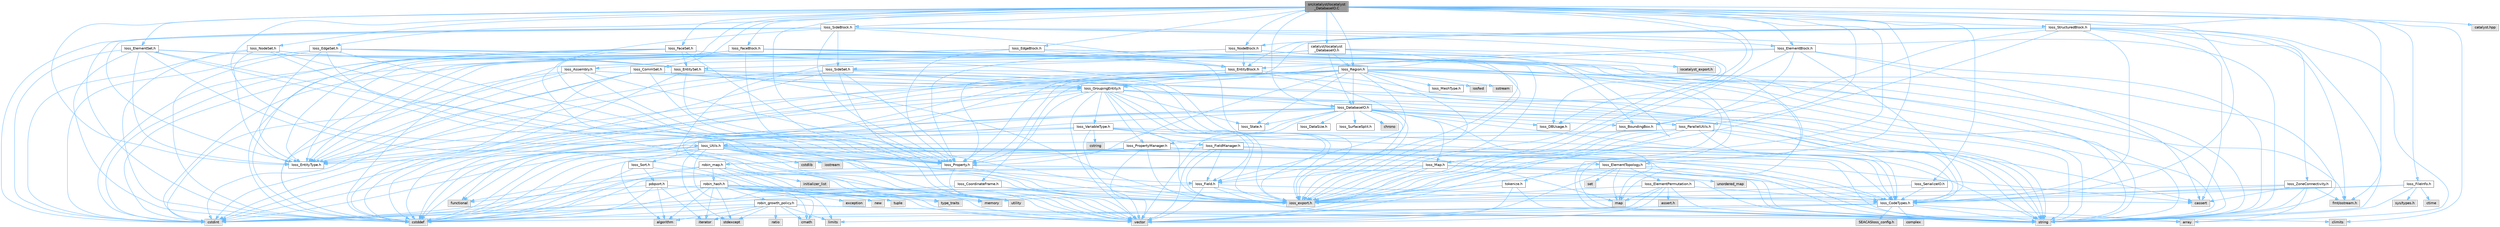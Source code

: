 digraph "src/catalyst/Iocatalyst_DatabaseIO.C"
{
 // INTERACTIVE_SVG=YES
 // LATEX_PDF_SIZE
  bgcolor="transparent";
  edge [fontname=Helvetica,fontsize=10,labelfontname=Helvetica,labelfontsize=10];
  node [fontname=Helvetica,fontsize=10,shape=box,height=0.2,width=0.4];
  Node1 [id="Node000001",label="src/catalyst/Iocatalyst\l_DatabaseIO.C",height=0.2,width=0.4,color="gray40", fillcolor="grey60", style="filled", fontcolor="black",tooltip=" "];
  Node1 -> Node2 [id="edge1_Node000001_Node000002",color="steelblue1",style="solid",tooltip=" "];
  Node2 [id="Node000002",label="tokenize.h",height=0.2,width=0.4,color="grey40", fillcolor="white", style="filled",URL="$tokenize_8h.html",tooltip=" "];
  Node2 -> Node3 [id="edge2_Node000002_Node000003",color="steelblue1",style="solid",tooltip=" "];
  Node3 [id="Node000003",label="ioss_export.h",height=0.2,width=0.4,color="grey60", fillcolor="#E0E0E0", style="filled",tooltip=" "];
  Node2 -> Node4 [id="edge3_Node000002_Node000004",color="steelblue1",style="solid",tooltip=" "];
  Node4 [id="Node000004",label="string",height=0.2,width=0.4,color="grey60", fillcolor="#E0E0E0", style="filled",tooltip=" "];
  Node2 -> Node5 [id="edge4_Node000002_Node000005",color="steelblue1",style="solid",tooltip=" "];
  Node5 [id="Node000005",label="vector",height=0.2,width=0.4,color="grey60", fillcolor="#E0E0E0", style="filled",tooltip=" "];
  Node1 -> Node6 [id="edge5_Node000001_Node000006",color="steelblue1",style="solid",tooltip=" "];
  Node6 [id="Node000006",label="Ioss_CommSet.h",height=0.2,width=0.4,color="grey40", fillcolor="white", style="filled",URL="$Ioss__CommSet_8h.html",tooltip=" "];
  Node6 -> Node3 [id="edge6_Node000006_Node000003",color="steelblue1",style="solid",tooltip=" "];
  Node6 -> Node7 [id="edge7_Node000006_Node000007",color="steelblue1",style="solid",tooltip=" "];
  Node7 [id="Node000007",label="Ioss_EntityType.h",height=0.2,width=0.4,color="grey40", fillcolor="white", style="filled",URL="$Ioss__EntityType_8h.html",tooltip=" "];
  Node6 -> Node8 [id="edge8_Node000006_Node000008",color="steelblue1",style="solid",tooltip=" "];
  Node8 [id="Node000008",label="Ioss_GroupingEntity.h",height=0.2,width=0.4,color="grey40", fillcolor="white", style="filled",URL="$Ioss__GroupingEntity_8h.html",tooltip=" "];
  Node8 -> Node3 [id="edge9_Node000008_Node000003",color="steelblue1",style="solid",tooltip=" "];
  Node8 -> Node9 [id="edge10_Node000008_Node000009",color="steelblue1",style="solid",tooltip=" "];
  Node9 [id="Node000009",label="Ioss_CodeTypes.h",height=0.2,width=0.4,color="grey40", fillcolor="white", style="filled",URL="$Ioss__CodeTypes_8h.html",tooltip=" "];
  Node9 -> Node10 [id="edge11_Node000009_Node000010",color="steelblue1",style="solid",tooltip=" "];
  Node10 [id="Node000010",label="array",height=0.2,width=0.4,color="grey60", fillcolor="#E0E0E0", style="filled",tooltip=" "];
  Node9 -> Node11 [id="edge12_Node000009_Node000011",color="steelblue1",style="solid",tooltip=" "];
  Node11 [id="Node000011",label="cstddef",height=0.2,width=0.4,color="grey60", fillcolor="#E0E0E0", style="filled",tooltip=" "];
  Node9 -> Node12 [id="edge13_Node000009_Node000012",color="steelblue1",style="solid",tooltip=" "];
  Node12 [id="Node000012",label="cstdint",height=0.2,width=0.4,color="grey60", fillcolor="#E0E0E0", style="filled",tooltip=" "];
  Node9 -> Node4 [id="edge14_Node000009_Node000004",color="steelblue1",style="solid",tooltip=" "];
  Node9 -> Node5 [id="edge15_Node000009_Node000005",color="steelblue1",style="solid",tooltip=" "];
  Node9 -> Node13 [id="edge16_Node000009_Node000013",color="steelblue1",style="solid",tooltip=" "];
  Node13 [id="Node000013",label="SEACASIoss_config.h",height=0.2,width=0.4,color="grey60", fillcolor="#E0E0E0", style="filled",tooltip=" "];
  Node9 -> Node14 [id="edge17_Node000009_Node000014",color="steelblue1",style="solid",tooltip=" "];
  Node14 [id="Node000014",label="complex",height=0.2,width=0.4,color="grey60", fillcolor="#E0E0E0", style="filled",tooltip=" "];
  Node8 -> Node15 [id="edge18_Node000008_Node000015",color="steelblue1",style="solid",tooltip=" "];
  Node15 [id="Node000015",label="Ioss_DatabaseIO.h",height=0.2,width=0.4,color="grey40", fillcolor="white", style="filled",URL="$Ioss__DatabaseIO_8h.html",tooltip=" "];
  Node15 -> Node3 [id="edge19_Node000015_Node000003",color="steelblue1",style="solid",tooltip=" "];
  Node15 -> Node16 [id="edge20_Node000015_Node000016",color="steelblue1",style="solid",tooltip=" "];
  Node16 [id="Node000016",label="Ioss_BoundingBox.h",height=0.2,width=0.4,color="grey40", fillcolor="white", style="filled",URL="$Ioss__BoundingBox_8h.html",tooltip=" "];
  Node16 -> Node3 [id="edge21_Node000016_Node000003",color="steelblue1",style="solid",tooltip=" "];
  Node15 -> Node9 [id="edge22_Node000015_Node000009",color="steelblue1",style="solid",tooltip=" "];
  Node15 -> Node17 [id="edge23_Node000015_Node000017",color="steelblue1",style="solid",tooltip=" "];
  Node17 [id="Node000017",label="Ioss_DBUsage.h",height=0.2,width=0.4,color="grey40", fillcolor="white", style="filled",URL="$Ioss__DBUsage_8h.html",tooltip=" "];
  Node15 -> Node18 [id="edge24_Node000015_Node000018",color="steelblue1",style="solid",tooltip=" "];
  Node18 [id="Node000018",label="Ioss_DataSize.h",height=0.2,width=0.4,color="grey40", fillcolor="white", style="filled",URL="$Ioss__DataSize_8h.html",tooltip=" "];
  Node15 -> Node7 [id="edge25_Node000015_Node000007",color="steelblue1",style="solid",tooltip=" "];
  Node15 -> Node19 [id="edge26_Node000015_Node000019",color="steelblue1",style="solid",tooltip=" "];
  Node19 [id="Node000019",label="Ioss_Map.h",height=0.2,width=0.4,color="grey40", fillcolor="white", style="filled",URL="$Ioss__Map_8h.html",tooltip=" "];
  Node19 -> Node3 [id="edge27_Node000019_Node000003",color="steelblue1",style="solid",tooltip=" "];
  Node19 -> Node9 [id="edge28_Node000019_Node000009",color="steelblue1",style="solid",tooltip=" "];
  Node19 -> Node20 [id="edge29_Node000019_Node000020",color="steelblue1",style="solid",tooltip=" "];
  Node20 [id="Node000020",label="Ioss_Field.h",height=0.2,width=0.4,color="grey40", fillcolor="white", style="filled",URL="$Ioss__Field_8h.html",tooltip=" "];
  Node20 -> Node3 [id="edge30_Node000020_Node000003",color="steelblue1",style="solid",tooltip=" "];
  Node20 -> Node9 [id="edge31_Node000020_Node000009",color="steelblue1",style="solid",tooltip=" "];
  Node20 -> Node11 [id="edge32_Node000020_Node000011",color="steelblue1",style="solid",tooltip=" "];
  Node20 -> Node4 [id="edge33_Node000020_Node000004",color="steelblue1",style="solid",tooltip=" "];
  Node20 -> Node5 [id="edge34_Node000020_Node000005",color="steelblue1",style="solid",tooltip=" "];
  Node19 -> Node11 [id="edge35_Node000019_Node000011",color="steelblue1",style="solid",tooltip=" "];
  Node19 -> Node12 [id="edge36_Node000019_Node000012",color="steelblue1",style="solid",tooltip=" "];
  Node19 -> Node4 [id="edge37_Node000019_Node000004",color="steelblue1",style="solid",tooltip=" "];
  Node19 -> Node5 [id="edge38_Node000019_Node000005",color="steelblue1",style="solid",tooltip=" "];
  Node19 -> Node21 [id="edge39_Node000019_Node000021",color="steelblue1",style="solid",tooltip=" "];
  Node21 [id="Node000021",label="unordered_map",height=0.2,width=0.4,color="grey60", fillcolor="#E0E0E0", style="filled",tooltip=" "];
  Node15 -> Node22 [id="edge40_Node000015_Node000022",color="steelblue1",style="solid",tooltip=" "];
  Node22 [id="Node000022",label="Ioss_ParallelUtils.h",height=0.2,width=0.4,color="grey40", fillcolor="white", style="filled",URL="$Ioss__ParallelUtils_8h.html",tooltip=" "];
  Node22 -> Node3 [id="edge41_Node000022_Node000003",color="steelblue1",style="solid",tooltip=" "];
  Node22 -> Node9 [id="edge42_Node000022_Node000009",color="steelblue1",style="solid",tooltip=" "];
  Node22 -> Node23 [id="edge43_Node000022_Node000023",color="steelblue1",style="solid",tooltip=" "];
  Node23 [id="Node000023",label="Ioss_Utils.h",height=0.2,width=0.4,color="grey40", fillcolor="white", style="filled",URL="$Ioss__Utils_8h.html",tooltip=" "];
  Node23 -> Node3 [id="edge44_Node000023_Node000003",color="steelblue1",style="solid",tooltip=" "];
  Node23 -> Node9 [id="edge45_Node000023_Node000009",color="steelblue1",style="solid",tooltip=" "];
  Node23 -> Node24 [id="edge46_Node000023_Node000024",color="steelblue1",style="solid",tooltip=" "];
  Node24 [id="Node000024",label="Ioss_ElementTopology.h",height=0.2,width=0.4,color="grey40", fillcolor="white", style="filled",URL="$Ioss__ElementTopology_8h.html",tooltip=" "];
  Node24 -> Node3 [id="edge47_Node000024_Node000003",color="steelblue1",style="solid",tooltip=" "];
  Node24 -> Node9 [id="edge48_Node000024_Node000009",color="steelblue1",style="solid",tooltip=" "];
  Node24 -> Node25 [id="edge49_Node000024_Node000025",color="steelblue1",style="solid",tooltip=" "];
  Node25 [id="Node000025",label="Ioss_ElementPermutation.h",height=0.2,width=0.4,color="grey40", fillcolor="white", style="filled",URL="$Ioss__ElementPermutation_8h.html",tooltip=" "];
  Node25 -> Node3 [id="edge50_Node000025_Node000003",color="steelblue1",style="solid",tooltip=" "];
  Node25 -> Node9 [id="edge51_Node000025_Node000009",color="steelblue1",style="solid",tooltip=" "];
  Node25 -> Node26 [id="edge52_Node000025_Node000026",color="steelblue1",style="solid",tooltip=" "];
  Node26 [id="Node000026",label="assert.h",height=0.2,width=0.4,color="grey60", fillcolor="#E0E0E0", style="filled",tooltip=" "];
  Node25 -> Node27 [id="edge53_Node000025_Node000027",color="steelblue1",style="solid",tooltip=" "];
  Node27 [id="Node000027",label="limits",height=0.2,width=0.4,color="grey60", fillcolor="#E0E0E0", style="filled",tooltip=" "];
  Node25 -> Node28 [id="edge54_Node000025_Node000028",color="steelblue1",style="solid",tooltip=" "];
  Node28 [id="Node000028",label="map",height=0.2,width=0.4,color="grey60", fillcolor="#E0E0E0", style="filled",tooltip=" "];
  Node25 -> Node4 [id="edge55_Node000025_Node000004",color="steelblue1",style="solid",tooltip=" "];
  Node25 -> Node5 [id="edge56_Node000025_Node000005",color="steelblue1",style="solid",tooltip=" "];
  Node24 -> Node28 [id="edge57_Node000024_Node000028",color="steelblue1",style="solid",tooltip=" "];
  Node24 -> Node29 [id="edge58_Node000024_Node000029",color="steelblue1",style="solid",tooltip=" "];
  Node29 [id="Node000029",label="set",height=0.2,width=0.4,color="grey60", fillcolor="#E0E0E0", style="filled",tooltip=" "];
  Node24 -> Node4 [id="edge59_Node000024_Node000004",color="steelblue1",style="solid",tooltip=" "];
  Node24 -> Node5 [id="edge60_Node000024_Node000005",color="steelblue1",style="solid",tooltip=" "];
  Node23 -> Node7 [id="edge61_Node000023_Node000007",color="steelblue1",style="solid",tooltip=" "];
  Node23 -> Node20 [id="edge62_Node000023_Node000020",color="steelblue1",style="solid",tooltip=" "];
  Node23 -> Node30 [id="edge63_Node000023_Node000030",color="steelblue1",style="solid",tooltip=" "];
  Node30 [id="Node000030",label="Ioss_Property.h",height=0.2,width=0.4,color="grey40", fillcolor="white", style="filled",URL="$Ioss__Property_8h.html",tooltip=" "];
  Node30 -> Node3 [id="edge64_Node000030_Node000003",color="steelblue1",style="solid",tooltip=" "];
  Node30 -> Node12 [id="edge65_Node000030_Node000012",color="steelblue1",style="solid",tooltip=" "];
  Node30 -> Node4 [id="edge66_Node000030_Node000004",color="steelblue1",style="solid",tooltip=" "];
  Node30 -> Node5 [id="edge67_Node000030_Node000005",color="steelblue1",style="solid",tooltip=" "];
  Node23 -> Node31 [id="edge68_Node000023_Node000031",color="steelblue1",style="solid",tooltip=" "];
  Node31 [id="Node000031",label="Ioss_Sort.h",height=0.2,width=0.4,color="grey40", fillcolor="white", style="filled",URL="$Ioss__Sort_8h.html",tooltip=" "];
  Node31 -> Node32 [id="edge69_Node000031_Node000032",color="steelblue1",style="solid",tooltip=" "];
  Node32 [id="Node000032",label="pdqsort.h",height=0.2,width=0.4,color="grey40", fillcolor="white", style="filled",URL="$pdqsort_8h.html",tooltip=" "];
  Node32 -> Node33 [id="edge70_Node000032_Node000033",color="steelblue1",style="solid",tooltip=" "];
  Node33 [id="Node000033",label="algorithm",height=0.2,width=0.4,color="grey60", fillcolor="#E0E0E0", style="filled",tooltip=" "];
  Node32 -> Node11 [id="edge71_Node000032_Node000011",color="steelblue1",style="solid",tooltip=" "];
  Node32 -> Node34 [id="edge72_Node000032_Node000034",color="steelblue1",style="solid",tooltip=" "];
  Node34 [id="Node000034",label="functional",height=0.2,width=0.4,color="grey60", fillcolor="#E0E0E0", style="filled",tooltip=" "];
  Node32 -> Node35 [id="edge73_Node000032_Node000035",color="steelblue1",style="solid",tooltip=" "];
  Node35 [id="Node000035",label="iterator",height=0.2,width=0.4,color="grey60", fillcolor="#E0E0E0", style="filled",tooltip=" "];
  Node32 -> Node36 [id="edge74_Node000032_Node000036",color="steelblue1",style="solid",tooltip=" "];
  Node36 [id="Node000036",label="utility",height=0.2,width=0.4,color="grey60", fillcolor="#E0E0E0", style="filled",tooltip=" "];
  Node31 -> Node11 [id="edge75_Node000031_Node000011",color="steelblue1",style="solid",tooltip=" "];
  Node31 -> Node5 [id="edge76_Node000031_Node000005",color="steelblue1",style="solid",tooltip=" "];
  Node23 -> Node33 [id="edge77_Node000023_Node000033",color="steelblue1",style="solid",tooltip=" "];
  Node23 -> Node37 [id="edge78_Node000023_Node000037",color="steelblue1",style="solid",tooltip=" "];
  Node37 [id="Node000037",label="cassert",height=0.2,width=0.4,color="grey60", fillcolor="#E0E0E0", style="filled",tooltip=" "];
  Node23 -> Node38 [id="edge79_Node000023_Node000038",color="steelblue1",style="solid",tooltip=" "];
  Node38 [id="Node000038",label="cmath",height=0.2,width=0.4,color="grey60", fillcolor="#E0E0E0", style="filled",tooltip=" "];
  Node23 -> Node11 [id="edge80_Node000023_Node000011",color="steelblue1",style="solid",tooltip=" "];
  Node23 -> Node12 [id="edge81_Node000023_Node000012",color="steelblue1",style="solid",tooltip=" "];
  Node23 -> Node39 [id="edge82_Node000023_Node000039",color="steelblue1",style="solid",tooltip=" "];
  Node39 [id="Node000039",label="cstdlib",height=0.2,width=0.4,color="grey60", fillcolor="#E0E0E0", style="filled",tooltip=" "];
  Node23 -> Node40 [id="edge83_Node000023_Node000040",color="steelblue1",style="solid",tooltip=" "];
  Node40 [id="Node000040",label="iostream",height=0.2,width=0.4,color="grey60", fillcolor="#E0E0E0", style="filled",tooltip=" "];
  Node23 -> Node41 [id="edge84_Node000023_Node000041",color="steelblue1",style="solid",tooltip=" "];
  Node41 [id="Node000041",label="stdexcept",height=0.2,width=0.4,color="grey60", fillcolor="#E0E0E0", style="filled",tooltip=" "];
  Node23 -> Node4 [id="edge85_Node000023_Node000004",color="steelblue1",style="solid",tooltip=" "];
  Node23 -> Node5 [id="edge86_Node000023_Node000005",color="steelblue1",style="solid",tooltip=" "];
  Node22 -> Node37 [id="edge87_Node000022_Node000037",color="steelblue1",style="solid",tooltip=" "];
  Node22 -> Node11 [id="edge88_Node000022_Node000011",color="steelblue1",style="solid",tooltip=" "];
  Node22 -> Node4 [id="edge89_Node000022_Node000004",color="steelblue1",style="solid",tooltip=" "];
  Node22 -> Node5 [id="edge90_Node000022_Node000005",color="steelblue1",style="solid",tooltip=" "];
  Node15 -> Node42 [id="edge91_Node000015_Node000042",color="steelblue1",style="solid",tooltip=" "];
  Node42 [id="Node000042",label="Ioss_PropertyManager.h",height=0.2,width=0.4,color="grey40", fillcolor="white", style="filled",URL="$Ioss__PropertyManager_8h.html",tooltip=" "];
  Node42 -> Node3 [id="edge92_Node000042_Node000003",color="steelblue1",style="solid",tooltip=" "];
  Node42 -> Node9 [id="edge93_Node000042_Node000009",color="steelblue1",style="solid",tooltip=" "];
  Node42 -> Node30 [id="edge94_Node000042_Node000030",color="steelblue1",style="solid",tooltip=" "];
  Node42 -> Node11 [id="edge95_Node000042_Node000011",color="steelblue1",style="solid",tooltip=" "];
  Node42 -> Node4 [id="edge96_Node000042_Node000004",color="steelblue1",style="solid",tooltip=" "];
  Node42 -> Node5 [id="edge97_Node000042_Node000005",color="steelblue1",style="solid",tooltip=" "];
  Node42 -> Node43 [id="edge98_Node000042_Node000043",color="steelblue1",style="solid",tooltip=" "];
  Node43 [id="Node000043",label="robin_map.h",height=0.2,width=0.4,color="grey40", fillcolor="white", style="filled",URL="$robin__map_8h.html",tooltip=" "];
  Node43 -> Node11 [id="edge99_Node000043_Node000011",color="steelblue1",style="solid",tooltip=" "];
  Node43 -> Node34 [id="edge100_Node000043_Node000034",color="steelblue1",style="solid",tooltip=" "];
  Node43 -> Node44 [id="edge101_Node000043_Node000044",color="steelblue1",style="solid",tooltip=" "];
  Node44 [id="Node000044",label="initializer_list",height=0.2,width=0.4,color="grey60", fillcolor="#E0E0E0", style="filled",tooltip=" "];
  Node43 -> Node45 [id="edge102_Node000043_Node000045",color="steelblue1",style="solid",tooltip=" "];
  Node45 [id="Node000045",label="memory",height=0.2,width=0.4,color="grey60", fillcolor="#E0E0E0", style="filled",tooltip=" "];
  Node43 -> Node46 [id="edge103_Node000043_Node000046",color="steelblue1",style="solid",tooltip=" "];
  Node46 [id="Node000046",label="type_traits",height=0.2,width=0.4,color="grey60", fillcolor="#E0E0E0", style="filled",tooltip=" "];
  Node43 -> Node36 [id="edge104_Node000043_Node000036",color="steelblue1",style="solid",tooltip=" "];
  Node43 -> Node47 [id="edge105_Node000043_Node000047",color="steelblue1",style="solid",tooltip=" "];
  Node47 [id="Node000047",label="robin_hash.h",height=0.2,width=0.4,color="grey40", fillcolor="white", style="filled",URL="$robin__hash_8h.html",tooltip=" "];
  Node47 -> Node33 [id="edge106_Node000047_Node000033",color="steelblue1",style="solid",tooltip=" "];
  Node47 -> Node37 [id="edge107_Node000047_Node000037",color="steelblue1",style="solid",tooltip=" "];
  Node47 -> Node38 [id="edge108_Node000047_Node000038",color="steelblue1",style="solid",tooltip=" "];
  Node47 -> Node11 [id="edge109_Node000047_Node000011",color="steelblue1",style="solid",tooltip=" "];
  Node47 -> Node12 [id="edge110_Node000047_Node000012",color="steelblue1",style="solid",tooltip=" "];
  Node47 -> Node48 [id="edge111_Node000047_Node000048",color="steelblue1",style="solid",tooltip=" "];
  Node48 [id="Node000048",label="exception",height=0.2,width=0.4,color="grey60", fillcolor="#E0E0E0", style="filled",tooltip=" "];
  Node47 -> Node35 [id="edge112_Node000047_Node000035",color="steelblue1",style="solid",tooltip=" "];
  Node47 -> Node27 [id="edge113_Node000047_Node000027",color="steelblue1",style="solid",tooltip=" "];
  Node47 -> Node45 [id="edge114_Node000047_Node000045",color="steelblue1",style="solid",tooltip=" "];
  Node47 -> Node49 [id="edge115_Node000047_Node000049",color="steelblue1",style="solid",tooltip=" "];
  Node49 [id="Node000049",label="new",height=0.2,width=0.4,color="grey60", fillcolor="#E0E0E0", style="filled",tooltip=" "];
  Node47 -> Node41 [id="edge116_Node000047_Node000041",color="steelblue1",style="solid",tooltip=" "];
  Node47 -> Node50 [id="edge117_Node000047_Node000050",color="steelblue1",style="solid",tooltip=" "];
  Node50 [id="Node000050",label="tuple",height=0.2,width=0.4,color="grey60", fillcolor="#E0E0E0", style="filled",tooltip=" "];
  Node47 -> Node46 [id="edge118_Node000047_Node000046",color="steelblue1",style="solid",tooltip=" "];
  Node47 -> Node36 [id="edge119_Node000047_Node000036",color="steelblue1",style="solid",tooltip=" "];
  Node47 -> Node5 [id="edge120_Node000047_Node000005",color="steelblue1",style="solid",tooltip=" "];
  Node47 -> Node51 [id="edge121_Node000047_Node000051",color="steelblue1",style="solid",tooltip=" "];
  Node51 [id="Node000051",label="robin_growth_policy.h",height=0.2,width=0.4,color="grey40", fillcolor="white", style="filled",URL="$robin__growth__policy_8h.html",tooltip=" "];
  Node51 -> Node33 [id="edge122_Node000051_Node000033",color="steelblue1",style="solid",tooltip=" "];
  Node51 -> Node10 [id="edge123_Node000051_Node000010",color="steelblue1",style="solid",tooltip=" "];
  Node51 -> Node52 [id="edge124_Node000051_Node000052",color="steelblue1",style="solid",tooltip=" "];
  Node52 [id="Node000052",label="climits",height=0.2,width=0.4,color="grey60", fillcolor="#E0E0E0", style="filled",tooltip=" "];
  Node51 -> Node38 [id="edge125_Node000051_Node000038",color="steelblue1",style="solid",tooltip=" "];
  Node51 -> Node11 [id="edge126_Node000051_Node000011",color="steelblue1",style="solid",tooltip=" "];
  Node51 -> Node12 [id="edge127_Node000051_Node000012",color="steelblue1",style="solid",tooltip=" "];
  Node51 -> Node35 [id="edge128_Node000051_Node000035",color="steelblue1",style="solid",tooltip=" "];
  Node51 -> Node27 [id="edge129_Node000051_Node000027",color="steelblue1",style="solid",tooltip=" "];
  Node51 -> Node53 [id="edge130_Node000051_Node000053",color="steelblue1",style="solid",tooltip=" "];
  Node53 [id="Node000053",label="ratio",height=0.2,width=0.4,color="grey60", fillcolor="#E0E0E0", style="filled",tooltip=" "];
  Node51 -> Node41 [id="edge131_Node000051_Node000041",color="steelblue1",style="solid",tooltip=" "];
  Node15 -> Node54 [id="edge132_Node000015_Node000054",color="steelblue1",style="solid",tooltip=" "];
  Node54 [id="Node000054",label="Ioss_State.h",height=0.2,width=0.4,color="grey40", fillcolor="white", style="filled",URL="$Ioss__State_8h.html",tooltip=" "];
  Node15 -> Node55 [id="edge133_Node000015_Node000055",color="steelblue1",style="solid",tooltip=" "];
  Node55 [id="Node000055",label="Ioss_SurfaceSplit.h",height=0.2,width=0.4,color="grey40", fillcolor="white", style="filled",URL="$Ioss__SurfaceSplit_8h.html",tooltip=" "];
  Node15 -> Node56 [id="edge134_Node000015_Node000056",color="steelblue1",style="solid",tooltip=" "];
  Node56 [id="Node000056",label="chrono",height=0.2,width=0.4,color="grey60", fillcolor="#E0E0E0", style="filled",tooltip=" "];
  Node15 -> Node11 [id="edge135_Node000015_Node000011",color="steelblue1",style="solid",tooltip=" "];
  Node15 -> Node12 [id="edge136_Node000015_Node000012",color="steelblue1",style="solid",tooltip=" "];
  Node15 -> Node28 [id="edge137_Node000015_Node000028",color="steelblue1",style="solid",tooltip=" "];
  Node15 -> Node4 [id="edge138_Node000015_Node000004",color="steelblue1",style="solid",tooltip=" "];
  Node15 -> Node36 [id="edge139_Node000015_Node000036",color="steelblue1",style="solid",tooltip=" "];
  Node15 -> Node5 [id="edge140_Node000015_Node000005",color="steelblue1",style="solid",tooltip=" "];
  Node8 -> Node7 [id="edge141_Node000008_Node000007",color="steelblue1",style="solid",tooltip=" "];
  Node8 -> Node20 [id="edge142_Node000008_Node000020",color="steelblue1",style="solid",tooltip=" "];
  Node8 -> Node57 [id="edge143_Node000008_Node000057",color="steelblue1",style="solid",tooltip=" "];
  Node57 [id="Node000057",label="Ioss_FieldManager.h",height=0.2,width=0.4,color="grey40", fillcolor="white", style="filled",URL="$Ioss__FieldManager_8h.html",tooltip=" "];
  Node57 -> Node3 [id="edge144_Node000057_Node000003",color="steelblue1",style="solid",tooltip=" "];
  Node57 -> Node9 [id="edge145_Node000057_Node000009",color="steelblue1",style="solid",tooltip=" "];
  Node57 -> Node20 [id="edge146_Node000057_Node000020",color="steelblue1",style="solid",tooltip=" "];
  Node57 -> Node11 [id="edge147_Node000057_Node000011",color="steelblue1",style="solid",tooltip=" "];
  Node57 -> Node4 [id="edge148_Node000057_Node000004",color="steelblue1",style="solid",tooltip=" "];
  Node57 -> Node5 [id="edge149_Node000057_Node000005",color="steelblue1",style="solid",tooltip=" "];
  Node57 -> Node43 [id="edge150_Node000057_Node000043",color="steelblue1",style="solid",tooltip=" "];
  Node8 -> Node30 [id="edge151_Node000008_Node000030",color="steelblue1",style="solid",tooltip=" "];
  Node8 -> Node42 [id="edge152_Node000008_Node000042",color="steelblue1",style="solid",tooltip=" "];
  Node8 -> Node54 [id="edge153_Node000008_Node000054",color="steelblue1",style="solid",tooltip=" "];
  Node8 -> Node58 [id="edge154_Node000008_Node000058",color="steelblue1",style="solid",tooltip=" "];
  Node58 [id="Node000058",label="Ioss_VariableType.h",height=0.2,width=0.4,color="grey40", fillcolor="white", style="filled",URL="$Ioss__VariableType_8h.html",tooltip=" "];
  Node58 -> Node3 [id="edge155_Node000058_Node000003",color="steelblue1",style="solid",tooltip=" "];
  Node58 -> Node9 [id="edge156_Node000058_Node000009",color="steelblue1",style="solid",tooltip=" "];
  Node58 -> Node23 [id="edge157_Node000058_Node000023",color="steelblue1",style="solid",tooltip=" "];
  Node58 -> Node59 [id="edge158_Node000058_Node000059",color="steelblue1",style="solid",tooltip=" "];
  Node59 [id="Node000059",label="cstring",height=0.2,width=0.4,color="grey60", fillcolor="#E0E0E0", style="filled",tooltip=" "];
  Node58 -> Node34 [id="edge159_Node000058_Node000034",color="steelblue1",style="solid",tooltip=" "];
  Node58 -> Node28 [id="edge160_Node000058_Node000028",color="steelblue1",style="solid",tooltip=" "];
  Node58 -> Node4 [id="edge161_Node000058_Node000004",color="steelblue1",style="solid",tooltip=" "];
  Node58 -> Node5 [id="edge162_Node000058_Node000005",color="steelblue1",style="solid",tooltip=" "];
  Node8 -> Node11 [id="edge163_Node000008_Node000011",color="steelblue1",style="solid",tooltip=" "];
  Node8 -> Node12 [id="edge164_Node000008_Node000012",color="steelblue1",style="solid",tooltip=" "];
  Node8 -> Node4 [id="edge165_Node000008_Node000004",color="steelblue1",style="solid",tooltip=" "];
  Node8 -> Node5 [id="edge166_Node000008_Node000005",color="steelblue1",style="solid",tooltip=" "];
  Node6 -> Node30 [id="edge167_Node000006_Node000030",color="steelblue1",style="solid",tooltip=" "];
  Node6 -> Node11 [id="edge168_Node000006_Node000011",color="steelblue1",style="solid",tooltip=" "];
  Node6 -> Node12 [id="edge169_Node000006_Node000012",color="steelblue1",style="solid",tooltip=" "];
  Node6 -> Node4 [id="edge170_Node000006_Node000004",color="steelblue1",style="solid",tooltip=" "];
  Node1 -> Node17 [id="edge171_Node000001_Node000017",color="steelblue1",style="solid",tooltip=" "];
  Node1 -> Node15 [id="edge172_Node000001_Node000015",color="steelblue1",style="solid",tooltip=" "];
  Node1 -> Node60 [id="edge173_Node000001_Node000060",color="steelblue1",style="solid",tooltip=" "];
  Node60 [id="Node000060",label="Ioss_EdgeBlock.h",height=0.2,width=0.4,color="grey40", fillcolor="white", style="filled",URL="$Ioss__EdgeBlock_8h.html",tooltip=" "];
  Node60 -> Node3 [id="edge174_Node000060_Node000003",color="steelblue1",style="solid",tooltip=" "];
  Node60 -> Node7 [id="edge175_Node000060_Node000007",color="steelblue1",style="solid",tooltip=" "];
  Node60 -> Node61 [id="edge176_Node000060_Node000061",color="steelblue1",style="solid",tooltip=" "];
  Node61 [id="Node000061",label="Ioss_EntityBlock.h",height=0.2,width=0.4,color="grey40", fillcolor="white", style="filled",URL="$Ioss__EntityBlock_8h.html",tooltip=" "];
  Node61 -> Node3 [id="edge177_Node000061_Node000003",color="steelblue1",style="solid",tooltip=" "];
  Node61 -> Node8 [id="edge178_Node000061_Node000008",color="steelblue1",style="solid",tooltip=" "];
  Node61 -> Node30 [id="edge179_Node000061_Node000030",color="steelblue1",style="solid",tooltip=" "];
  Node61 -> Node11 [id="edge180_Node000061_Node000011",color="steelblue1",style="solid",tooltip=" "];
  Node61 -> Node4 [id="edge181_Node000061_Node000004",color="steelblue1",style="solid",tooltip=" "];
  Node60 -> Node30 [id="edge182_Node000060_Node000030",color="steelblue1",style="solid",tooltip=" "];
  Node60 -> Node11 [id="edge183_Node000060_Node000011",color="steelblue1",style="solid",tooltip=" "];
  Node60 -> Node12 [id="edge184_Node000060_Node000012",color="steelblue1",style="solid",tooltip=" "];
  Node60 -> Node4 [id="edge185_Node000060_Node000004",color="steelblue1",style="solid",tooltip=" "];
  Node1 -> Node62 [id="edge186_Node000001_Node000062",color="steelblue1",style="solid",tooltip=" "];
  Node62 [id="Node000062",label="Ioss_EdgeSet.h",height=0.2,width=0.4,color="grey40", fillcolor="white", style="filled",URL="$Ioss__EdgeSet_8h.html",tooltip=" "];
  Node62 -> Node3 [id="edge187_Node000062_Node000003",color="steelblue1",style="solid",tooltip=" "];
  Node62 -> Node7 [id="edge188_Node000062_Node000007",color="steelblue1",style="solid",tooltip=" "];
  Node62 -> Node30 [id="edge189_Node000062_Node000030",color="steelblue1",style="solid",tooltip=" "];
  Node62 -> Node63 [id="edge190_Node000062_Node000063",color="steelblue1",style="solid",tooltip=" "];
  Node63 [id="Node000063",label="Ioss_EntitySet.h",height=0.2,width=0.4,color="grey40", fillcolor="white", style="filled",URL="$Ioss__EntitySet_8h.html",tooltip=" "];
  Node63 -> Node3 [id="edge191_Node000063_Node000003",color="steelblue1",style="solid",tooltip=" "];
  Node63 -> Node8 [id="edge192_Node000063_Node000008",color="steelblue1",style="solid",tooltip=" "];
  Node63 -> Node30 [id="edge193_Node000063_Node000030",color="steelblue1",style="solid",tooltip=" "];
  Node63 -> Node11 [id="edge194_Node000063_Node000011",color="steelblue1",style="solid",tooltip=" "];
  Node63 -> Node4 [id="edge195_Node000063_Node000004",color="steelblue1",style="solid",tooltip=" "];
  Node62 -> Node11 [id="edge196_Node000062_Node000011",color="steelblue1",style="solid",tooltip=" "];
  Node62 -> Node12 [id="edge197_Node000062_Node000012",color="steelblue1",style="solid",tooltip=" "];
  Node62 -> Node4 [id="edge198_Node000062_Node000004",color="steelblue1",style="solid",tooltip=" "];
  Node62 -> Node5 [id="edge199_Node000062_Node000005",color="steelblue1",style="solid",tooltip=" "];
  Node1 -> Node64 [id="edge200_Node000001_Node000064",color="steelblue1",style="solid",tooltip=" "];
  Node64 [id="Node000064",label="Ioss_ElementBlock.h",height=0.2,width=0.4,color="grey40", fillcolor="white", style="filled",URL="$Ioss__ElementBlock_8h.html",tooltip=" "];
  Node64 -> Node3 [id="edge201_Node000064_Node000003",color="steelblue1",style="solid",tooltip=" "];
  Node64 -> Node16 [id="edge202_Node000064_Node000016",color="steelblue1",style="solid",tooltip=" "];
  Node64 -> Node9 [id="edge203_Node000064_Node000009",color="steelblue1",style="solid",tooltip=" "];
  Node64 -> Node61 [id="edge204_Node000064_Node000061",color="steelblue1",style="solid",tooltip=" "];
  Node64 -> Node30 [id="edge205_Node000064_Node000030",color="steelblue1",style="solid",tooltip=" "];
  Node64 -> Node37 [id="edge206_Node000064_Node000037",color="steelblue1",style="solid",tooltip=" "];
  Node64 -> Node4 [id="edge207_Node000064_Node000004",color="steelblue1",style="solid",tooltip=" "];
  Node1 -> Node65 [id="edge208_Node000001_Node000065",color="steelblue1",style="solid",tooltip=" "];
  Node65 [id="Node000065",label="Ioss_ElementSet.h",height=0.2,width=0.4,color="grey40", fillcolor="white", style="filled",URL="$Ioss__ElementSet_8h.html",tooltip=" "];
  Node65 -> Node3 [id="edge209_Node000065_Node000003",color="steelblue1",style="solid",tooltip=" "];
  Node65 -> Node7 [id="edge210_Node000065_Node000007",color="steelblue1",style="solid",tooltip=" "];
  Node65 -> Node30 [id="edge211_Node000065_Node000030",color="steelblue1",style="solid",tooltip=" "];
  Node65 -> Node63 [id="edge212_Node000065_Node000063",color="steelblue1",style="solid",tooltip=" "];
  Node65 -> Node11 [id="edge213_Node000065_Node000011",color="steelblue1",style="solid",tooltip=" "];
  Node65 -> Node12 [id="edge214_Node000065_Node000012",color="steelblue1",style="solid",tooltip=" "];
  Node65 -> Node4 [id="edge215_Node000065_Node000004",color="steelblue1",style="solid",tooltip=" "];
  Node65 -> Node5 [id="edge216_Node000065_Node000005",color="steelblue1",style="solid",tooltip=" "];
  Node1 -> Node7 [id="edge217_Node000001_Node000007",color="steelblue1",style="solid",tooltip=" "];
  Node1 -> Node66 [id="edge218_Node000001_Node000066",color="steelblue1",style="solid",tooltip=" "];
  Node66 [id="Node000066",label="Ioss_FaceBlock.h",height=0.2,width=0.4,color="grey40", fillcolor="white", style="filled",URL="$Ioss__FaceBlock_8h.html",tooltip=" "];
  Node66 -> Node3 [id="edge219_Node000066_Node000003",color="steelblue1",style="solid",tooltip=" "];
  Node66 -> Node7 [id="edge220_Node000066_Node000007",color="steelblue1",style="solid",tooltip=" "];
  Node66 -> Node61 [id="edge221_Node000066_Node000061",color="steelblue1",style="solid",tooltip=" "];
  Node66 -> Node30 [id="edge222_Node000066_Node000030",color="steelblue1",style="solid",tooltip=" "];
  Node66 -> Node11 [id="edge223_Node000066_Node000011",color="steelblue1",style="solid",tooltip=" "];
  Node66 -> Node12 [id="edge224_Node000066_Node000012",color="steelblue1",style="solid",tooltip=" "];
  Node66 -> Node4 [id="edge225_Node000066_Node000004",color="steelblue1",style="solid",tooltip=" "];
  Node1 -> Node67 [id="edge226_Node000001_Node000067",color="steelblue1",style="solid",tooltip=" "];
  Node67 [id="Node000067",label="Ioss_FaceSet.h",height=0.2,width=0.4,color="grey40", fillcolor="white", style="filled",URL="$Ioss__FaceSet_8h.html",tooltip=" "];
  Node67 -> Node3 [id="edge227_Node000067_Node000003",color="steelblue1",style="solid",tooltip=" "];
  Node67 -> Node7 [id="edge228_Node000067_Node000007",color="steelblue1",style="solid",tooltip=" "];
  Node67 -> Node30 [id="edge229_Node000067_Node000030",color="steelblue1",style="solid",tooltip=" "];
  Node67 -> Node63 [id="edge230_Node000067_Node000063",color="steelblue1",style="solid",tooltip=" "];
  Node67 -> Node11 [id="edge231_Node000067_Node000011",color="steelblue1",style="solid",tooltip=" "];
  Node67 -> Node12 [id="edge232_Node000067_Node000012",color="steelblue1",style="solid",tooltip=" "];
  Node67 -> Node4 [id="edge233_Node000067_Node000004",color="steelblue1",style="solid",tooltip=" "];
  Node67 -> Node5 [id="edge234_Node000067_Node000005",color="steelblue1",style="solid",tooltip=" "];
  Node1 -> Node68 [id="edge235_Node000001_Node000068",color="steelblue1",style="solid",tooltip=" "];
  Node68 [id="Node000068",label="Ioss_FileInfo.h",height=0.2,width=0.4,color="grey40", fillcolor="white", style="filled",URL="$Ioss__FileInfo_8h.html",tooltip=" "];
  Node68 -> Node3 [id="edge236_Node000068_Node000003",color="steelblue1",style="solid",tooltip=" "];
  Node68 -> Node9 [id="edge237_Node000068_Node000009",color="steelblue1",style="solid",tooltip=" "];
  Node68 -> Node69 [id="edge238_Node000068_Node000069",color="steelblue1",style="solid",tooltip=" "];
  Node69 [id="Node000069",label="ctime",height=0.2,width=0.4,color="grey60", fillcolor="#E0E0E0", style="filled",tooltip=" "];
  Node68 -> Node4 [id="edge239_Node000068_Node000004",color="steelblue1",style="solid",tooltip=" "];
  Node68 -> Node70 [id="edge240_Node000068_Node000070",color="steelblue1",style="solid",tooltip=" "];
  Node70 [id="Node000070",label="sys/types.h",height=0.2,width=0.4,color="grey60", fillcolor="#E0E0E0", style="filled",tooltip=" "];
  Node1 -> Node19 [id="edge241_Node000001_Node000019",color="steelblue1",style="solid",tooltip=" "];
  Node1 -> Node71 [id="edge242_Node000001_Node000071",color="steelblue1",style="solid",tooltip=" "];
  Node71 [id="Node000071",label="Ioss_NodeBlock.h",height=0.2,width=0.4,color="grey40", fillcolor="white", style="filled",URL="$Ioss__NodeBlock_8h.html",tooltip=" "];
  Node71 -> Node3 [id="edge243_Node000071_Node000003",color="steelblue1",style="solid",tooltip=" "];
  Node71 -> Node16 [id="edge244_Node000071_Node000016",color="steelblue1",style="solid",tooltip=" "];
  Node71 -> Node61 [id="edge245_Node000071_Node000061",color="steelblue1",style="solid",tooltip=" "];
  Node71 -> Node7 [id="edge246_Node000071_Node000007",color="steelblue1",style="solid",tooltip=" "];
  Node71 -> Node30 [id="edge247_Node000071_Node000030",color="steelblue1",style="solid",tooltip=" "];
  Node71 -> Node11 [id="edge248_Node000071_Node000011",color="steelblue1",style="solid",tooltip=" "];
  Node71 -> Node12 [id="edge249_Node000071_Node000012",color="steelblue1",style="solid",tooltip=" "];
  Node71 -> Node4 [id="edge250_Node000071_Node000004",color="steelblue1",style="solid",tooltip=" "];
  Node1 -> Node72 [id="edge251_Node000001_Node000072",color="steelblue1",style="solid",tooltip=" "];
  Node72 [id="Node000072",label="Ioss_NodeSet.h",height=0.2,width=0.4,color="grey40", fillcolor="white", style="filled",URL="$Ioss__NodeSet_8h.html",tooltip=" "];
  Node72 -> Node3 [id="edge252_Node000072_Node000003",color="steelblue1",style="solid",tooltip=" "];
  Node72 -> Node7 [id="edge253_Node000072_Node000007",color="steelblue1",style="solid",tooltip=" "];
  Node72 -> Node30 [id="edge254_Node000072_Node000030",color="steelblue1",style="solid",tooltip=" "];
  Node72 -> Node63 [id="edge255_Node000072_Node000063",color="steelblue1",style="solid",tooltip=" "];
  Node72 -> Node11 [id="edge256_Node000072_Node000011",color="steelblue1",style="solid",tooltip=" "];
  Node72 -> Node12 [id="edge257_Node000072_Node000012",color="steelblue1",style="solid",tooltip=" "];
  Node72 -> Node4 [id="edge258_Node000072_Node000004",color="steelblue1",style="solid",tooltip=" "];
  Node1 -> Node30 [id="edge259_Node000001_Node000030",color="steelblue1",style="solid",tooltip=" "];
  Node1 -> Node73 [id="edge260_Node000001_Node000073",color="steelblue1",style="solid",tooltip=" "];
  Node73 [id="Node000073",label="Ioss_SideBlock.h",height=0.2,width=0.4,color="grey40", fillcolor="white", style="filled",URL="$Ioss__SideBlock_8h.html",tooltip=" "];
  Node73 -> Node3 [id="edge261_Node000073_Node000003",color="steelblue1",style="solid",tooltip=" "];
  Node73 -> Node64 [id="edge262_Node000073_Node000064",color="steelblue1",style="solid",tooltip=" "];
  Node73 -> Node61 [id="edge263_Node000073_Node000061",color="steelblue1",style="solid",tooltip=" "];
  Node73 -> Node7 [id="edge264_Node000073_Node000007",color="steelblue1",style="solid",tooltip=" "];
  Node73 -> Node30 [id="edge265_Node000073_Node000030",color="steelblue1",style="solid",tooltip=" "];
  Node73 -> Node74 [id="edge266_Node000073_Node000074",color="steelblue1",style="solid",tooltip=" "];
  Node74 [id="Node000074",label="Ioss_SideSet.h",height=0.2,width=0.4,color="grey40", fillcolor="white", style="filled",URL="$Ioss__SideSet_8h.html",tooltip=" "];
  Node74 -> Node3 [id="edge267_Node000074_Node000003",color="steelblue1",style="solid",tooltip=" "];
  Node74 -> Node7 [id="edge268_Node000074_Node000007",color="steelblue1",style="solid",tooltip=" "];
  Node74 -> Node8 [id="edge269_Node000074_Node000008",color="steelblue1",style="solid",tooltip=" "];
  Node74 -> Node30 [id="edge270_Node000074_Node000030",color="steelblue1",style="solid",tooltip=" "];
  Node74 -> Node11 [id="edge271_Node000074_Node000011",color="steelblue1",style="solid",tooltip=" "];
  Node74 -> Node12 [id="edge272_Node000074_Node000012",color="steelblue1",style="solid",tooltip=" "];
  Node74 -> Node4 [id="edge273_Node000074_Node000004",color="steelblue1",style="solid",tooltip=" "];
  Node74 -> Node5 [id="edge274_Node000074_Node000005",color="steelblue1",style="solid",tooltip=" "];
  Node73 -> Node11 [id="edge275_Node000073_Node000011",color="steelblue1",style="solid",tooltip=" "];
  Node73 -> Node12 [id="edge276_Node000073_Node000012",color="steelblue1",style="solid",tooltip=" "];
  Node73 -> Node4 [id="edge277_Node000073_Node000004",color="steelblue1",style="solid",tooltip=" "];
  Node73 -> Node5 [id="edge278_Node000073_Node000005",color="steelblue1",style="solid",tooltip=" "];
  Node1 -> Node75 [id="edge279_Node000001_Node000075",color="steelblue1",style="solid",tooltip=" "];
  Node75 [id="Node000075",label="Ioss_Assembly.h",height=0.2,width=0.4,color="grey40", fillcolor="white", style="filled",URL="$Ioss__Assembly_8h.html",tooltip=" "];
  Node75 -> Node3 [id="edge280_Node000075_Node000003",color="steelblue1",style="solid",tooltip=" "];
  Node75 -> Node7 [id="edge281_Node000075_Node000007",color="steelblue1",style="solid",tooltip=" "];
  Node75 -> Node30 [id="edge282_Node000075_Node000030",color="steelblue1",style="solid",tooltip=" "];
  Node75 -> Node8 [id="edge283_Node000075_Node000008",color="steelblue1",style="solid",tooltip=" "];
  Node75 -> Node11 [id="edge284_Node000075_Node000011",color="steelblue1",style="solid",tooltip=" "];
  Node75 -> Node12 [id="edge285_Node000075_Node000012",color="steelblue1",style="solid",tooltip=" "];
  Node75 -> Node4 [id="edge286_Node000075_Node000004",color="steelblue1",style="solid",tooltip=" "];
  Node1 -> Node9 [id="edge287_Node000001_Node000009",color="steelblue1",style="solid",tooltip=" "];
  Node1 -> Node24 [id="edge288_Node000001_Node000024",color="steelblue1",style="solid",tooltip=" "];
  Node1 -> Node22 [id="edge289_Node000001_Node000022",color="steelblue1",style="solid",tooltip=" "];
  Node1 -> Node76 [id="edge290_Node000001_Node000076",color="steelblue1",style="solid",tooltip=" "];
  Node76 [id="Node000076",label="Ioss_Region.h",height=0.2,width=0.4,color="grey40", fillcolor="white", style="filled",URL="$Ioss__Region_8h.html",tooltip=" "];
  Node76 -> Node3 [id="edge291_Node000076_Node000003",color="steelblue1",style="solid",tooltip=" "];
  Node76 -> Node77 [id="edge292_Node000076_Node000077",color="steelblue1",style="solid",tooltip=" "];
  Node77 [id="Node000077",label="Ioss_CoordinateFrame.h",height=0.2,width=0.4,color="grey40", fillcolor="white", style="filled",URL="$Ioss__CoordinateFrame_8h.html",tooltip=" "];
  Node77 -> Node3 [id="edge293_Node000077_Node000003",color="steelblue1",style="solid",tooltip=" "];
  Node77 -> Node12 [id="edge294_Node000077_Node000012",color="steelblue1",style="solid",tooltip=" "];
  Node77 -> Node5 [id="edge295_Node000077_Node000005",color="steelblue1",style="solid",tooltip=" "];
  Node76 -> Node15 [id="edge296_Node000076_Node000015",color="steelblue1",style="solid",tooltip=" "];
  Node76 -> Node7 [id="edge297_Node000076_Node000007",color="steelblue1",style="solid",tooltip=" "];
  Node76 -> Node20 [id="edge298_Node000076_Node000020",color="steelblue1",style="solid",tooltip=" "];
  Node76 -> Node8 [id="edge299_Node000076_Node000008",color="steelblue1",style="solid",tooltip=" "];
  Node76 -> Node78 [id="edge300_Node000076_Node000078",color="steelblue1",style="solid",tooltip=" "];
  Node78 [id="Node000078",label="Ioss_MeshType.h",height=0.2,width=0.4,color="grey40", fillcolor="white", style="filled",URL="$Ioss__MeshType_8h.html",tooltip=" "];
  Node76 -> Node30 [id="edge301_Node000076_Node000030",color="steelblue1",style="solid",tooltip=" "];
  Node76 -> Node54 [id="edge302_Node000076_Node000054",color="steelblue1",style="solid",tooltip=" "];
  Node76 -> Node11 [id="edge303_Node000076_Node000011",color="steelblue1",style="solid",tooltip=" "];
  Node76 -> Node12 [id="edge304_Node000076_Node000012",color="steelblue1",style="solid",tooltip=" "];
  Node76 -> Node34 [id="edge305_Node000076_Node000034",color="steelblue1",style="solid",tooltip=" "];
  Node76 -> Node79 [id="edge306_Node000076_Node000079",color="steelblue1",style="solid",tooltip=" "];
  Node79 [id="Node000079",label="iosfwd",height=0.2,width=0.4,color="grey60", fillcolor="#E0E0E0", style="filled",tooltip=" "];
  Node76 -> Node28 [id="edge307_Node000076_Node000028",color="steelblue1",style="solid",tooltip=" "];
  Node76 -> Node4 [id="edge308_Node000076_Node000004",color="steelblue1",style="solid",tooltip=" "];
  Node76 -> Node36 [id="edge309_Node000076_Node000036",color="steelblue1",style="solid",tooltip=" "];
  Node76 -> Node5 [id="edge310_Node000076_Node000005",color="steelblue1",style="solid",tooltip=" "];
  Node76 -> Node80 [id="edge311_Node000076_Node000080",color="steelblue1",style="solid",tooltip=" "];
  Node80 [id="Node000080",label="sstream",height=0.2,width=0.4,color="grey60", fillcolor="#E0E0E0", style="filled",tooltip=" "];
  Node76 -> Node81 [id="edge312_Node000076_Node000081",color="steelblue1",style="solid",tooltip=" "];
  Node81 [id="Node000081",label="fmt/ostream.h",height=0.2,width=0.4,color="grey60", fillcolor="#E0E0E0", style="filled",tooltip=" "];
  Node1 -> Node82 [id="edge313_Node000001_Node000082",color="steelblue1",style="solid",tooltip=" "];
  Node82 [id="Node000082",label="Ioss_SerializeIO.h",height=0.2,width=0.4,color="grey40", fillcolor="white", style="filled",URL="$Ioss__SerializeIO_8h.html",tooltip=" "];
  Node82 -> Node3 [id="edge314_Node000082_Node000003",color="steelblue1",style="solid",tooltip=" "];
  Node82 -> Node9 [id="edge315_Node000082_Node000009",color="steelblue1",style="solid",tooltip=" "];
  Node1 -> Node83 [id="edge316_Node000001_Node000083",color="steelblue1",style="solid",tooltip=" "];
  Node83 [id="Node000083",label="Ioss_StructuredBlock.h",height=0.2,width=0.4,color="grey40", fillcolor="white", style="filled",URL="$Ioss__StructuredBlock_8h.html",tooltip=" "];
  Node83 -> Node3 [id="edge317_Node000083_Node000003",color="steelblue1",style="solid",tooltip=" "];
  Node83 -> Node16 [id="edge318_Node000083_Node000016",color="steelblue1",style="solid",tooltip=" "];
  Node83 -> Node9 [id="edge319_Node000083_Node000009",color="steelblue1",style="solid",tooltip=" "];
  Node83 -> Node61 [id="edge320_Node000083_Node000061",color="steelblue1",style="solid",tooltip=" "];
  Node83 -> Node71 [id="edge321_Node000083_Node000071",color="steelblue1",style="solid",tooltip=" "];
  Node83 -> Node30 [id="edge322_Node000083_Node000030",color="steelblue1",style="solid",tooltip=" "];
  Node83 -> Node84 [id="edge323_Node000083_Node000084",color="steelblue1",style="solid",tooltip=" "];
  Node84 [id="Node000084",label="Ioss_ZoneConnectivity.h",height=0.2,width=0.4,color="grey40", fillcolor="white", style="filled",URL="$Ioss__ZoneConnectivity_8h.html",tooltip=" "];
  Node84 -> Node3 [id="edge324_Node000084_Node000003",color="steelblue1",style="solid",tooltip=" "];
  Node84 -> Node9 [id="edge325_Node000084_Node000009",color="steelblue1",style="solid",tooltip=" "];
  Node84 -> Node10 [id="edge326_Node000084_Node000010",color="steelblue1",style="solid",tooltip=" "];
  Node84 -> Node37 [id="edge327_Node000084_Node000037",color="steelblue1",style="solid",tooltip=" "];
  Node84 -> Node81 [id="edge328_Node000084_Node000081",color="steelblue1",style="solid",tooltip=" "];
  Node84 -> Node4 [id="edge329_Node000084_Node000004",color="steelblue1",style="solid",tooltip=" "];
  Node83 -> Node10 [id="edge330_Node000083_Node000010",color="steelblue1",style="solid",tooltip=" "];
  Node83 -> Node37 [id="edge331_Node000083_Node000037",color="steelblue1",style="solid",tooltip=" "];
  Node83 -> Node81 [id="edge332_Node000083_Node000081",color="steelblue1",style="solid",tooltip=" "];
  Node83 -> Node4 [id="edge333_Node000083_Node000004",color="steelblue1",style="solid",tooltip=" "];
  Node1 -> Node23 [id="edge334_Node000001_Node000023",color="steelblue1",style="solid",tooltip=" "];
  Node1 -> Node52 [id="edge335_Node000001_Node000052",color="steelblue1",style="solid",tooltip=" "];
  Node1 -> Node81 [id="edge336_Node000001_Node000081",color="steelblue1",style="solid",tooltip=" "];
  Node1 -> Node85 [id="edge337_Node000001_Node000085",color="steelblue1",style="solid",tooltip=" "];
  Node85 [id="Node000085",label="catalyst.hpp",height=0.2,width=0.4,color="grey60", fillcolor="#E0E0E0", style="filled",tooltip=" "];
  Node1 -> Node86 [id="edge338_Node000001_Node000086",color="steelblue1",style="solid",tooltip=" "];
  Node86 [id="Node000086",label="catalyst/Iocatalyst\l_DatabaseIO.h",height=0.2,width=0.4,color="grey40", fillcolor="white", style="filled",URL="$Iocatalyst__DatabaseIO_8h.html",tooltip=" "];
  Node86 -> Node87 [id="edge339_Node000086_Node000087",color="steelblue1",style="solid",tooltip=" "];
  Node87 [id="Node000087",label="iocatalyst_export.h",height=0.2,width=0.4,color="grey60", fillcolor="#E0E0E0", style="filled",tooltip=" "];
  Node86 -> Node63 [id="edge340_Node000086_Node000063",color="steelblue1",style="solid",tooltip=" "];
  Node86 -> Node76 [id="edge341_Node000086_Node000076",color="steelblue1",style="solid",tooltip=" "];
  Node86 -> Node74 [id="edge342_Node000086_Node000074",color="steelblue1",style="solid",tooltip=" "];
  Node86 -> Node17 [id="edge343_Node000086_Node000017",color="steelblue1",style="solid",tooltip=" "];
  Node86 -> Node15 [id="edge344_Node000086_Node000015",color="steelblue1",style="solid",tooltip=" "];
  Node86 -> Node20 [id="edge345_Node000086_Node000020",color="steelblue1",style="solid",tooltip=" "];
  Node86 -> Node45 [id="edge346_Node000086_Node000045",color="steelblue1",style="solid",tooltip=" "];
}
